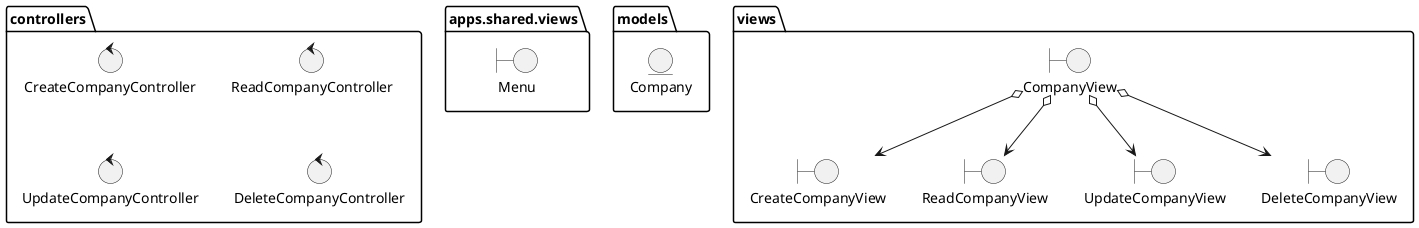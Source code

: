@startuml Packages
  package apps.shared.views {
    boundary Menu
  }

 package models{
      entity Company
    }

  package controllers{
    control CreateCompanyController
    control ReadCompanyController
    control UpdateCompanyController
    control DeleteCompanyController
  }

  package views{
    boundary CompanyView
    boundary CreateCompanyView
    boundary ReadCompanyView
    boundary UpdateCompanyView
    boundary DeleteCompanyView
    CompanyView o-->CreateCompanyView
    CompanyView o-->ReadCompanyView
    CompanyView o-->UpdateCompanyView
    CompanyView o-->DeleteCompanyView
  }

@enduml